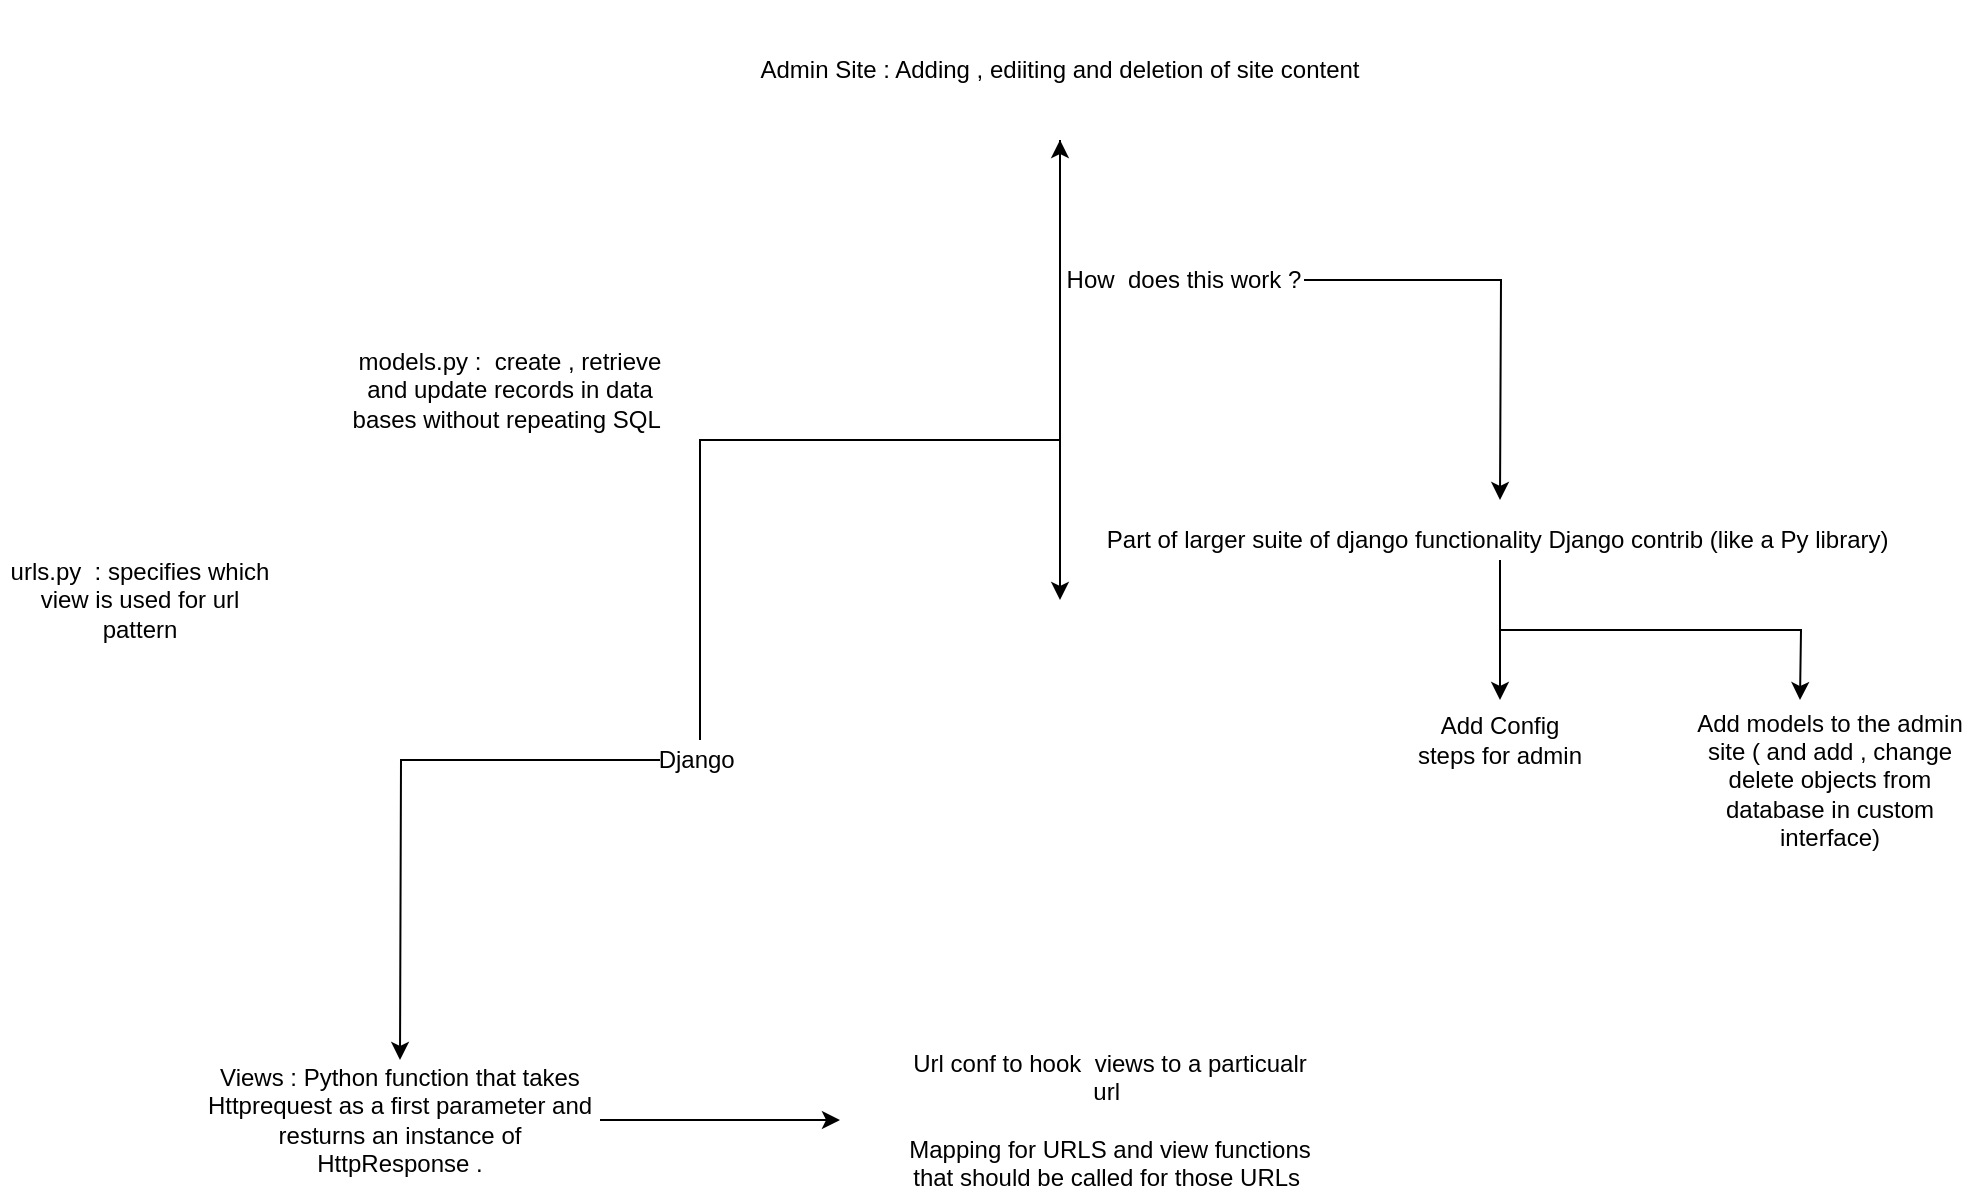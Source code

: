 <mxfile version="13.7.5" type="github">
  <diagram name="Page-1" id="52a04d89-c75d-2922-d76d-85b35f80e030">
    <mxGraphModel dx="721" dy="764" grid="1" gridSize="10" guides="1" tooltips="1" connect="1" arrows="1" fold="1" page="1" pageScale="1" pageWidth="1100" pageHeight="850" background="#ffffff" math="0" shadow="0">
      <root>
        <mxCell id="0" />
        <mxCell id="1" parent="0" />
        <mxCell id="pUkjQYLz1fGqXdbXeimg-1" value="urls.py&amp;nbsp; : specifies which view is used for url pattern" style="text;html=1;strokeColor=none;fillColor=none;align=center;verticalAlign=middle;whiteSpace=wrap;rounded=0;" parent="1" vertex="1">
          <mxGeometry x="100" y="370" width="140" height="20" as="geometry" />
        </mxCell>
        <mxCell id="pUkjQYLz1fGqXdbXeimg-2" value="models.py :&amp;nbsp; create , retrieve and update records in data bases without repeating SQL&amp;nbsp;" style="text;html=1;strokeColor=none;fillColor=none;align=center;verticalAlign=middle;whiteSpace=wrap;rounded=0;" parent="1" vertex="1">
          <mxGeometry x="270" y="270" width="170" height="10" as="geometry" />
        </mxCell>
        <mxCell id="pUkjQYLz1fGqXdbXeimg-4" style="edgeStyle=orthogonalEdgeStyle;rounded=0;orthogonalLoop=1;jettySize=auto;html=1;" parent="1" source="pUkjQYLz1fGqXdbXeimg-3" edge="1">
          <mxGeometry relative="1" as="geometry">
            <mxPoint x="630" y="380" as="targetPoint" />
          </mxGeometry>
        </mxCell>
        <mxCell id="pUkjQYLz1fGqXdbXeimg-3" value="Admin Site : Adding , ediiting and deletion of site content" style="text;html=1;strokeColor=none;fillColor=none;align=center;verticalAlign=middle;whiteSpace=wrap;rounded=0;" parent="1" vertex="1">
          <mxGeometry x="440" y="80" width="380" height="70" as="geometry" />
        </mxCell>
        <mxCell id="pUkjQYLz1fGqXdbXeimg-8" style="edgeStyle=orthogonalEdgeStyle;rounded=0;orthogonalLoop=1;jettySize=auto;html=1;" parent="1" source="pUkjQYLz1fGqXdbXeimg-6" edge="1">
          <mxGeometry relative="1" as="geometry">
            <mxPoint x="850" y="330" as="targetPoint" />
          </mxGeometry>
        </mxCell>
        <mxCell id="pUkjQYLz1fGqXdbXeimg-6" value="How&amp;nbsp; does this work ?" style="text;html=1;strokeColor=none;fillColor=none;align=center;verticalAlign=middle;whiteSpace=wrap;rounded=0;" parent="1" vertex="1">
          <mxGeometry x="632" y="210" width="120" height="20" as="geometry" />
        </mxCell>
        <mxCell id="pUkjQYLz1fGqXdbXeimg-10" style="edgeStyle=orthogonalEdgeStyle;rounded=0;orthogonalLoop=1;jettySize=auto;html=1;" parent="1" source="pUkjQYLz1fGqXdbXeimg-9" edge="1">
          <mxGeometry relative="1" as="geometry">
            <mxPoint x="850" y="430" as="targetPoint" />
          </mxGeometry>
        </mxCell>
        <mxCell id="q1F5vRGkRRXyPfD4T56F-1" style="edgeStyle=orthogonalEdgeStyle;rounded=0;orthogonalLoop=1;jettySize=auto;html=1;" parent="1" source="pUkjQYLz1fGqXdbXeimg-9" edge="1">
          <mxGeometry relative="1" as="geometry">
            <mxPoint x="1000" y="430" as="targetPoint" />
          </mxGeometry>
        </mxCell>
        <mxCell id="pUkjQYLz1fGqXdbXeimg-9" value="Part of larger suite of django functionality Django contrib (like a Py library)&amp;nbsp;" style="text;html=1;align=center;verticalAlign=middle;resizable=0;points=[];autosize=1;" parent="1" vertex="1">
          <mxGeometry x="645" y="340" width="410" height="20" as="geometry" />
        </mxCell>
        <mxCell id="pUkjQYLz1fGqXdbXeimg-11" value="Add Config steps for admin" style="text;html=1;strokeColor=none;fillColor=none;align=center;verticalAlign=middle;whiteSpace=wrap;rounded=0;" parent="1" vertex="1">
          <mxGeometry x="805" y="440" width="90" height="20" as="geometry" />
        </mxCell>
        <mxCell id="pUkjQYLz1fGqXdbXeimg-12" style="edgeStyle=orthogonalEdgeStyle;rounded=0;orthogonalLoop=1;jettySize=auto;html=1;exitX=0.5;exitY=1;exitDx=0;exitDy=0;" parent="1" source="pUkjQYLz1fGqXdbXeimg-11" target="pUkjQYLz1fGqXdbXeimg-11" edge="1">
          <mxGeometry relative="1" as="geometry" />
        </mxCell>
        <mxCell id="q1F5vRGkRRXyPfD4T56F-2" value="Add models to the admin site ( and add , change delete objects from database in custom interface)" style="text;html=1;strokeColor=none;fillColor=none;align=center;verticalAlign=middle;whiteSpace=wrap;rounded=0;" parent="1" vertex="1">
          <mxGeometry x="940" y="460" width="150" height="20" as="geometry" />
        </mxCell>
        <mxCell id="pS-rsjacTaa-X49uNgt4-2" style="edgeStyle=orthogonalEdgeStyle;rounded=0;orthogonalLoop=1;jettySize=auto;html=1;" edge="1" parent="1" source="pS-rsjacTaa-X49uNgt4-1">
          <mxGeometry relative="1" as="geometry">
            <mxPoint x="300" y="610" as="targetPoint" />
          </mxGeometry>
        </mxCell>
        <mxCell id="pS-rsjacTaa-X49uNgt4-3" style="edgeStyle=orthogonalEdgeStyle;rounded=0;orthogonalLoop=1;jettySize=auto;html=1;" edge="1" parent="1" source="pS-rsjacTaa-X49uNgt4-1" target="pUkjQYLz1fGqXdbXeimg-3">
          <mxGeometry relative="1" as="geometry" />
        </mxCell>
        <mxCell id="pS-rsjacTaa-X49uNgt4-1" value="Django&amp;nbsp;" style="text;html=1;strokeColor=none;fillColor=none;align=center;verticalAlign=middle;whiteSpace=wrap;rounded=0;" vertex="1" parent="1">
          <mxGeometry x="430" y="450" width="40" height="20" as="geometry" />
        </mxCell>
        <mxCell id="pS-rsjacTaa-X49uNgt4-5" style="edgeStyle=orthogonalEdgeStyle;rounded=0;orthogonalLoop=1;jettySize=auto;html=1;" edge="1" parent="1" source="pS-rsjacTaa-X49uNgt4-4">
          <mxGeometry relative="1" as="geometry">
            <mxPoint x="520" y="640" as="targetPoint" />
          </mxGeometry>
        </mxCell>
        <mxCell id="pS-rsjacTaa-X49uNgt4-4" value="Views : Python function that takes Httprequest as a first parameter and resturns an instance of HttpResponse ." style="text;html=1;strokeColor=none;fillColor=none;align=center;verticalAlign=middle;whiteSpace=wrap;rounded=0;" vertex="1" parent="1">
          <mxGeometry x="200" y="630" width="200" height="20" as="geometry" />
        </mxCell>
        <mxCell id="pS-rsjacTaa-X49uNgt4-6" value="Url conf to hook&amp;nbsp; views to a particualr url&amp;nbsp;&lt;br&gt;&lt;br&gt;Mapping for URLS and view functions that should be called for those URLs&amp;nbsp;" style="text;html=1;strokeColor=none;fillColor=none;align=center;verticalAlign=middle;whiteSpace=wrap;rounded=0;" vertex="1" parent="1">
          <mxGeometry x="550" y="630" width="210" height="20" as="geometry" />
        </mxCell>
      </root>
    </mxGraphModel>
  </diagram>
</mxfile>
